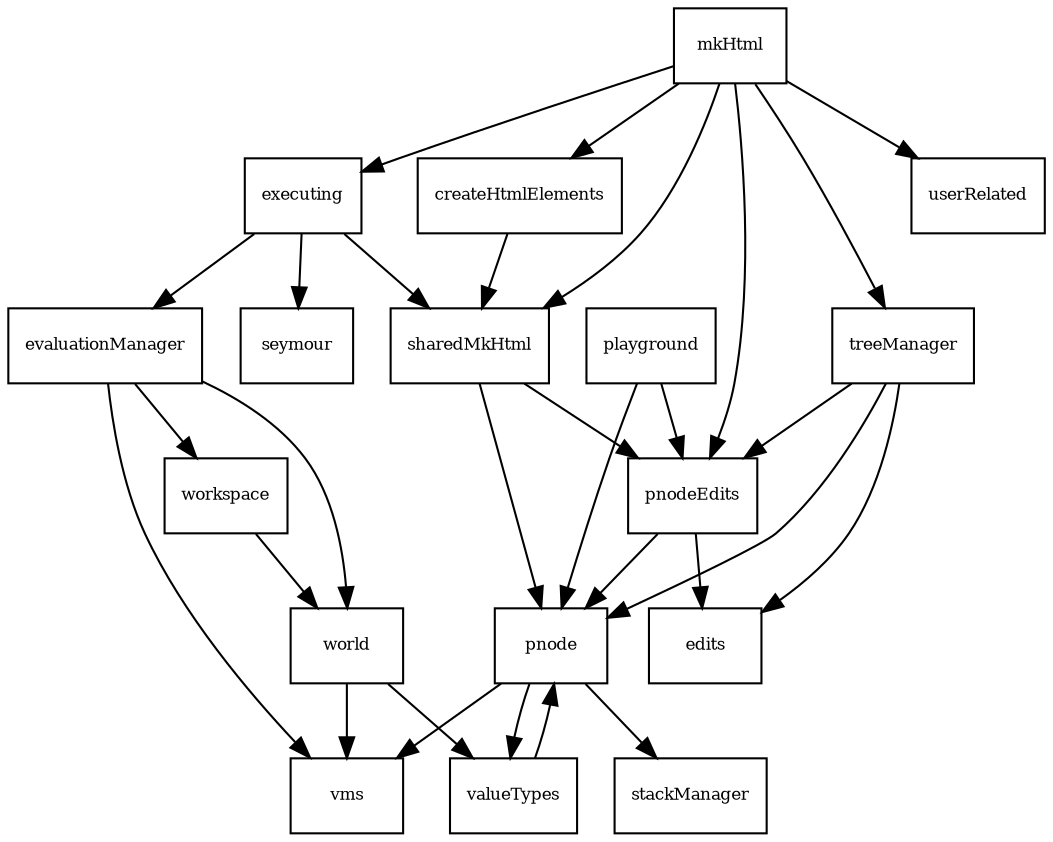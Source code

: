 digraph Depends {

   gsize="8,6"; ratio=fill;
   node[fontsize=8, shape=rectangle];

   createHtmlElements -> sharedMkHtml ;

   //edits -> assert ;
   //edits -> collections ;

   evaluationManager -> vms ;
   evaluationManager -> workspace ;
   evaluationManager -> world ;

   executing -> sharedMkHtml ;
   executing -> evaluationManager ;
   executing -> seymour ;

   //mkHtml -> assert ;
   //mkHtml -> collections ;

   mkHtml -> createHtmlElements ;
   mkHtml -> executing ;
   mkHtml -> pnodeEdits ;
   mkHtml -> sharedMkHtml ;
   mkHtml -> treeManager ;
   mkHtml -> userRelated ;

   //playground -> collections ;
   playground -> pnode ;
   playground -> pnodeEdits ;

   //pnode -> assert ;
   //pnode -> collections ;
   pnode -> stackManager ;
   pnode -> valueTypes ;
   pnode -> vms ;

   //pnodeEdits -> assert ;
   //pnodeEdits -> collections ;
   pnodeEdits -> edits ;
   pnodeEdits -> pnode ;

   sharedMkHtml -> pnode ;
   sharedMkHtml -> pnodeEdits ;

   //treeManager -> asssert ;
   //treeManager -> collections ;
   treeManager -> edits ;
   treeManager -> pnode ;
   treeManager -> pnodeEdits ;

   //turtleTest -> seymour ;

   //valueTypes -> assert ;
   //valueTypes -> collections ;
   valueTypes -> pnode ;

   //vms -> assert ;
   //vms -> collections ;

   workspace -> world ;

   //world -> assert ;
   //world -> collections ;
   world -> valueTypes ;
   world -> vms ;
}
